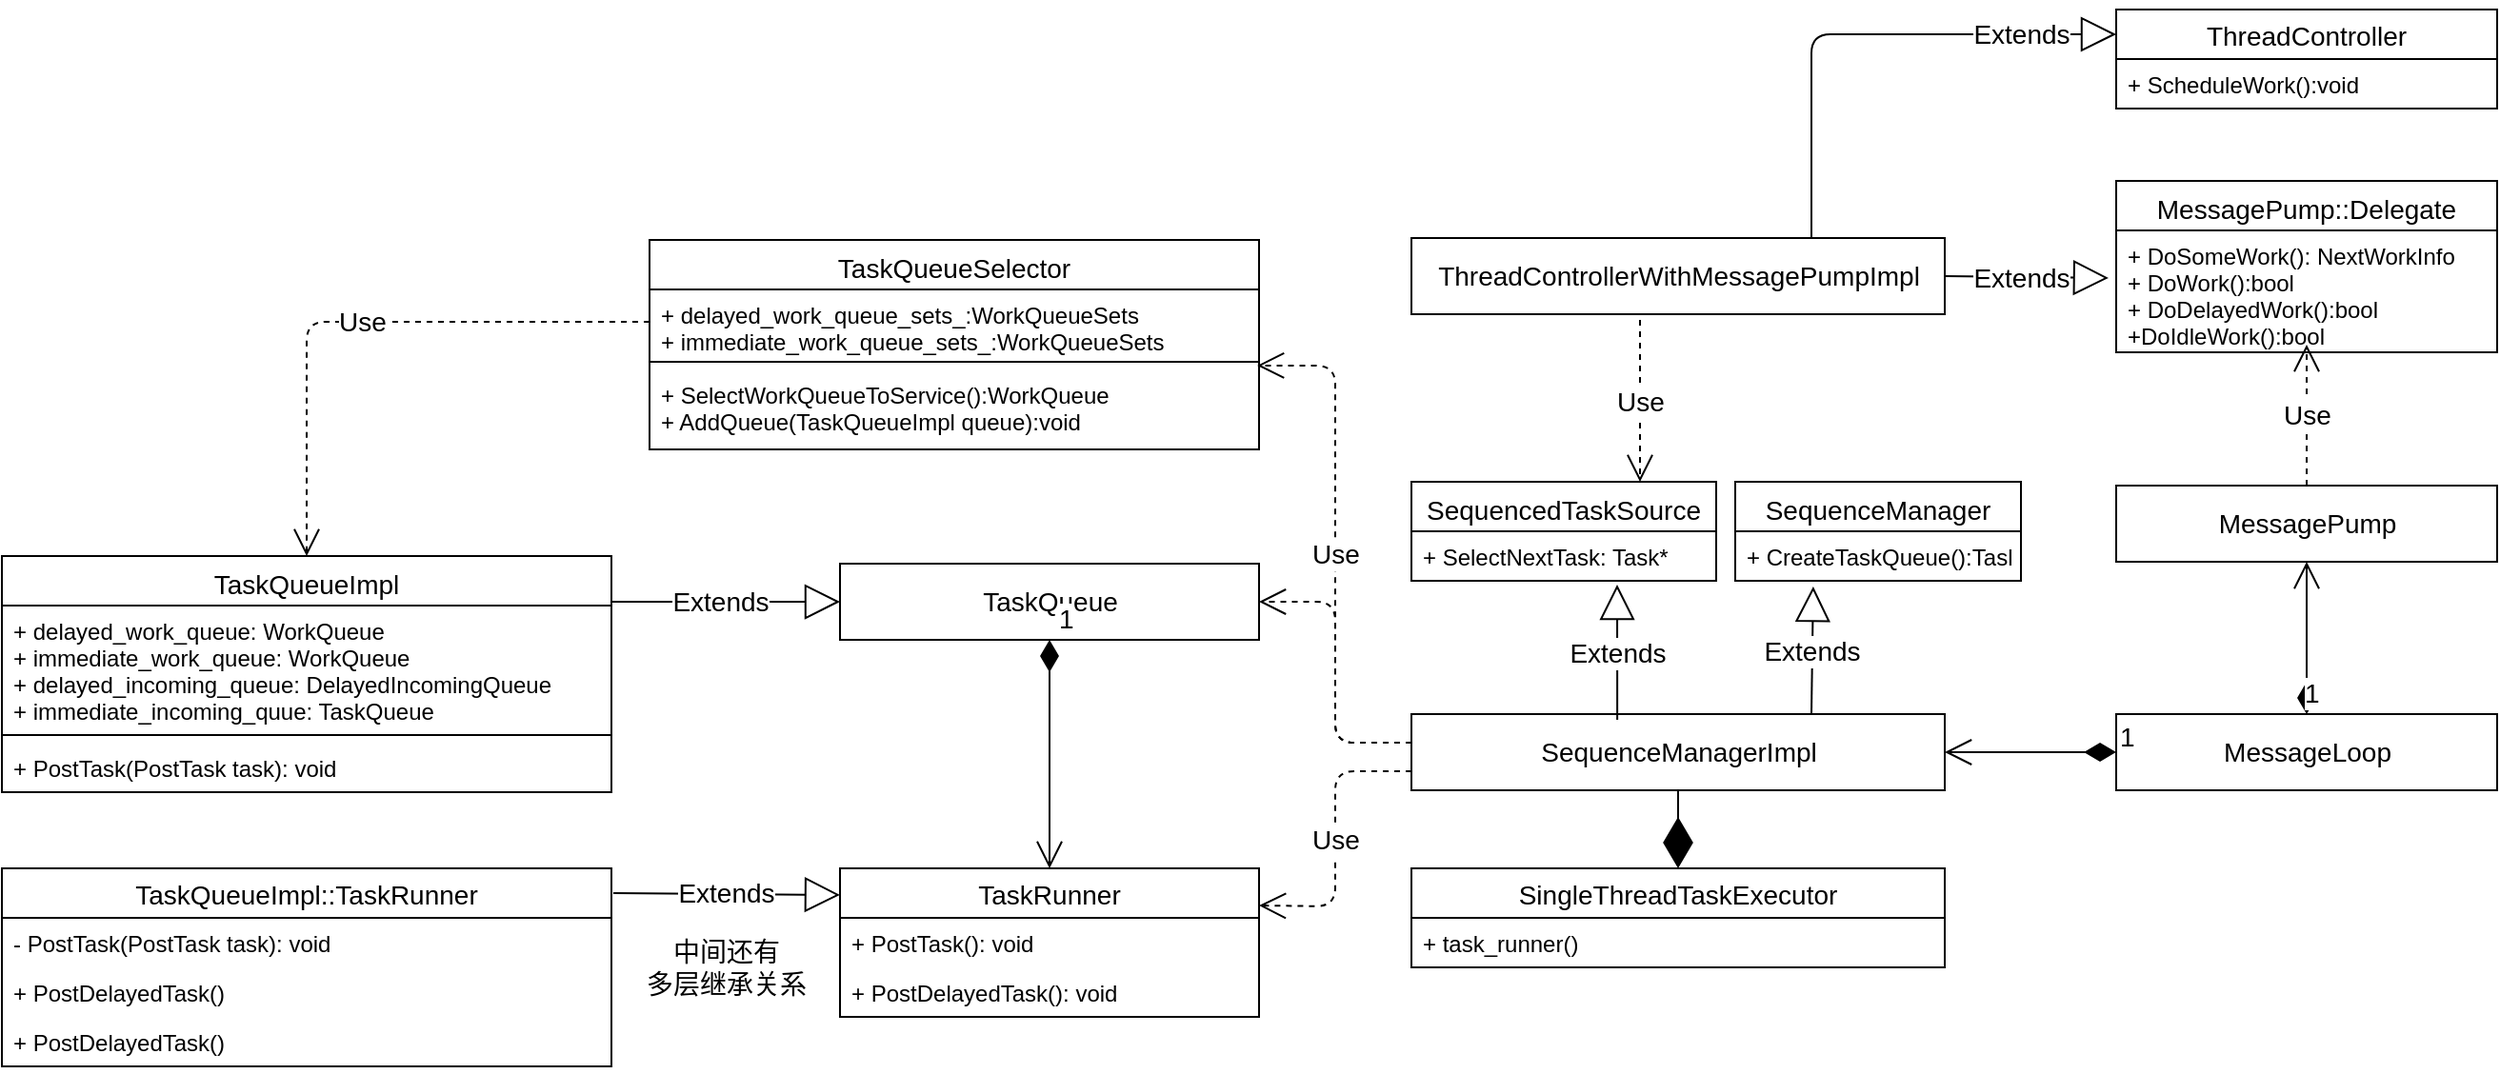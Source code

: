 <mxfile version="13.0.3" type="device"><diagram id="WaJg68ZgfdyP5Aux215n" name="Page-1"><mxGraphModel dx="2249" dy="822" grid="1" gridSize="10" guides="1" tooltips="1" connect="1" arrows="1" fold="1" page="1" pageScale="1" pageWidth="827" pageHeight="1169" math="0" shadow="0"><root><mxCell id="0"/><mxCell id="1" parent="0"/><mxCell id="PD-PVKAcCF6CtqOfBrPW-3" value="SequenceManagerImpl" style="html=1;fontSize=14;" vertex="1" parent="1"><mxGeometry x="40" y="400" width="280" height="40" as="geometry"/></mxCell><mxCell id="PD-PVKAcCF6CtqOfBrPW-4" value="MessagePump" style="html=1;fontSize=14;" vertex="1" parent="1"><mxGeometry x="410" y="280" width="200" height="40" as="geometry"/></mxCell><mxCell id="PD-PVKAcCF6CtqOfBrPW-5" value="MessageLoop" style="html=1;fontSize=14;" vertex="1" parent="1"><mxGeometry x="410" y="400" width="200" height="40" as="geometry"/></mxCell><mxCell id="PD-PVKAcCF6CtqOfBrPW-6" value="1" style="endArrow=open;html=1;endSize=12;startArrow=diamondThin;startSize=14;startFill=1;edgeStyle=orthogonalEdgeStyle;align=left;verticalAlign=bottom;fontSize=14;entryX=1;entryY=0.5;entryDx=0;entryDy=0;exitX=0;exitY=0.5;exitDx=0;exitDy=0;" edge="1" parent="1" source="PD-PVKAcCF6CtqOfBrPW-5" target="PD-PVKAcCF6CtqOfBrPW-3"><mxGeometry x="-1" y="3" relative="1" as="geometry"><mxPoint x="140" y="520" as="sourcePoint"/><mxPoint x="300" y="520" as="targetPoint"/></mxGeometry></mxCell><mxCell id="PD-PVKAcCF6CtqOfBrPW-8" value="ThreadControllerWithMessagePumpImpl" style="html=1;fontSize=14;" vertex="1" parent="1"><mxGeometry x="40" y="150" width="280" height="40" as="geometry"/></mxCell><mxCell id="PD-PVKAcCF6CtqOfBrPW-17" value="Extends" style="endArrow=block;endSize=16;endFill=0;html=1;fontSize=14;exitX=1;exitY=0.5;exitDx=0;exitDy=0;" edge="1" parent="1" source="PD-PVKAcCF6CtqOfBrPW-8"><mxGeometry x="-0.07" y="-1" width="160" relative="1" as="geometry"><mxPoint x="220" y="190" as="sourcePoint"/><mxPoint x="406" y="171" as="targetPoint"/><mxPoint as="offset"/></mxGeometry></mxCell><mxCell id="PD-PVKAcCF6CtqOfBrPW-18" value="Use" style="endArrow=open;endSize=12;dashed=1;html=1;fontSize=14;entryX=0.5;entryY=0.938;entryDx=0;entryDy=0;entryPerimeter=0;" edge="1" parent="1" target="PD-PVKAcCF6CtqOfBrPW-15"><mxGeometry width="160" relative="1" as="geometry"><mxPoint x="510" y="280" as="sourcePoint"/><mxPoint x="510" y="229" as="targetPoint"/></mxGeometry></mxCell><mxCell id="PD-PVKAcCF6CtqOfBrPW-19" value="1" style="endArrow=open;html=1;endSize=12;startArrow=diamondThin;startSize=14;startFill=1;edgeStyle=orthogonalEdgeStyle;align=left;verticalAlign=bottom;fontSize=14;exitX=0.5;exitY=0;exitDx=0;exitDy=0;entryX=0.5;entryY=1;entryDx=0;entryDy=0;" edge="1" parent="1" source="PD-PVKAcCF6CtqOfBrPW-5" target="PD-PVKAcCF6CtqOfBrPW-4"><mxGeometry x="-1" y="3" relative="1" as="geometry"><mxPoint x="380" y="520" as="sourcePoint"/><mxPoint x="540" y="520" as="targetPoint"/></mxGeometry></mxCell><mxCell id="PD-PVKAcCF6CtqOfBrPW-27" value="Use" style="endArrow=open;endSize=12;dashed=1;html=1;fontSize=14;entryX=0.75;entryY=0;entryDx=0;entryDy=0;" edge="1" parent="1" target="PD-PVKAcCF6CtqOfBrPW-72"><mxGeometry width="160" relative="1" as="geometry"><mxPoint x="160" y="193" as="sourcePoint"/><mxPoint x="350" y="510" as="targetPoint"/></mxGeometry></mxCell><mxCell id="PD-PVKAcCF6CtqOfBrPW-28" value="Extends" style="endArrow=block;endSize=16;endFill=0;html=1;fontSize=14;entryX=0.273;entryY=1.115;entryDx=0;entryDy=0;entryPerimeter=0;exitX=0.75;exitY=0;exitDx=0;exitDy=0;" edge="1" parent="1" source="PD-PVKAcCF6CtqOfBrPW-3" target="PD-PVKAcCF6CtqOfBrPW-23"><mxGeometry width="160" relative="1" as="geometry"><mxPoint x="271" y="400" as="sourcePoint"/><mxPoint x="239" y="330" as="targetPoint"/></mxGeometry></mxCell><mxCell id="PD-PVKAcCF6CtqOfBrPW-34" value="Use" style="endArrow=open;endSize=12;dashed=1;html=1;fontSize=14;entryX=0.997;entryY=1.176;entryDx=0;entryDy=0;entryPerimeter=0;" edge="1" parent="1" target="PD-PVKAcCF6CtqOfBrPW-40"><mxGeometry width="160" relative="1" as="geometry"><mxPoint x="40" y="415" as="sourcePoint"/><mxPoint x="40" y="430" as="targetPoint"/><Array as="points"><mxPoint y="415"/><mxPoint y="250"/><mxPoint y="217"/></Array></mxGeometry></mxCell><mxCell id="PD-PVKAcCF6CtqOfBrPW-51" value="Use" style="endArrow=open;endSize=12;dashed=1;html=1;fontSize=14;entryX=0.5;entryY=0;entryDx=0;entryDy=0;exitX=0;exitY=0.5;exitDx=0;exitDy=0;" edge="1" parent="1" source="PD-PVKAcCF6CtqOfBrPW-40" target="PD-PVKAcCF6CtqOfBrPW-47"><mxGeometry width="160" relative="1" as="geometry"><mxPoint x="-200" y="331" as="sourcePoint"/><mxPoint x="-170" y="341" as="targetPoint"/><Array as="points"><mxPoint x="-540" y="194"/></Array></mxGeometry></mxCell><mxCell id="PD-PVKAcCF6CtqOfBrPW-12" value="MessagePump::Delegate" style="swimlane;fontStyle=0;align=center;verticalAlign=top;childLayout=stackLayout;horizontal=1;startSize=26;horizontalStack=0;resizeParent=1;resizeParentMax=0;resizeLast=0;collapsible=1;marginBottom=0;fontSize=14;" vertex="1" parent="1"><mxGeometry x="410" y="120" width="200" height="90" as="geometry"/></mxCell><mxCell id="PD-PVKAcCF6CtqOfBrPW-15" value="+ DoSomeWork(): NextWorkInfo&#10;+ DoWork():bool&#10;+ DoDelayedWork():bool&#10;+DoIdleWork():bool" style="text;strokeColor=none;fillColor=none;align=left;verticalAlign=top;spacingLeft=4;spacingRight=4;overflow=hidden;rotatable=0;points=[[0,0.5],[1,0.5]];portConstraint=eastwest;" vertex="1" parent="PD-PVKAcCF6CtqOfBrPW-12"><mxGeometry y="26" width="200" height="64" as="geometry"/></mxCell><mxCell id="PD-PVKAcCF6CtqOfBrPW-66" value="Extends" style="endArrow=block;endSize=16;endFill=0;html=1;fontSize=14;exitX=1.003;exitY=0.125;exitDx=0;exitDy=0;exitPerimeter=0;entryX=0;entryY=0.179;entryDx=0;entryDy=0;entryPerimeter=0;" edge="1" parent="1" source="PD-PVKAcCF6CtqOfBrPW-57" target="PD-PVKAcCF6CtqOfBrPW-61"><mxGeometry width="160" relative="1" as="geometry"><mxPoint x="-890" y="301" as="sourcePoint"/><mxPoint x="-820" y="610" as="targetPoint"/></mxGeometry></mxCell><mxCell id="PD-PVKAcCF6CtqOfBrPW-67" value="中间还有&lt;br&gt;多层继承关系" style="text;html=1;resizable=0;autosize=1;align=center;verticalAlign=middle;points=[];fillColor=none;strokeColor=none;rounded=0;fontSize=14;" vertex="1" parent="1"><mxGeometry x="-370" y="513" width="100" height="40" as="geometry"/></mxCell><mxCell id="PD-PVKAcCF6CtqOfBrPW-68" value="TaskQueue" style="html=1;fontSize=14;" vertex="1" parent="1"><mxGeometry x="-260" y="321" width="220" height="40" as="geometry"/></mxCell><mxCell id="PD-PVKAcCF6CtqOfBrPW-69" value="1" style="endArrow=open;html=1;endSize=12;startArrow=diamondThin;startSize=14;startFill=1;edgeStyle=orthogonalEdgeStyle;align=left;verticalAlign=bottom;fontSize=14;exitX=0.5;exitY=1;exitDx=0;exitDy=0;" edge="1" parent="1" source="PD-PVKAcCF6CtqOfBrPW-68" target="PD-PVKAcCF6CtqOfBrPW-61"><mxGeometry x="-1" y="3" relative="1" as="geometry"><mxPoint x="820" y="341" as="sourcePoint"/><mxPoint x="730" y="341" as="targetPoint"/></mxGeometry></mxCell><mxCell id="PD-PVKAcCF6CtqOfBrPW-71" value="Extends" style="endArrow=block;endSize=16;endFill=0;html=1;fontSize=14;exitX=0.984;exitY=0.194;exitDx=0;exitDy=0;exitPerimeter=0;" edge="1" parent="1" source="PD-PVKAcCF6CtqOfBrPW-47"><mxGeometry width="160" relative="1" as="geometry"><mxPoint x="-730" y="501" as="sourcePoint"/><mxPoint x="-260" y="341" as="targetPoint"/></mxGeometry></mxCell><mxCell id="PD-PVKAcCF6CtqOfBrPW-74" value="Extends" style="endArrow=block;endSize=16;endFill=0;html=1;fontSize=14;entryX=0.675;entryY=1.077;entryDx=0;entryDy=0;entryPerimeter=0;exitX=0.386;exitY=0.075;exitDx=0;exitDy=0;exitPerimeter=0;" edge="1" parent="1" source="PD-PVKAcCF6CtqOfBrPW-3" target="PD-PVKAcCF6CtqOfBrPW-73"><mxGeometry width="160" relative="1" as="geometry"><mxPoint x="168" y="400" as="sourcePoint"/><mxPoint x="280.95" y="342.99" as="targetPoint"/></mxGeometry></mxCell><mxCell id="PD-PVKAcCF6CtqOfBrPW-78" value="" style="endArrow=open;endSize=12;dashed=1;html=1;fontSize=14;entryX=1;entryY=0.5;entryDx=0;entryDy=0;" edge="1" parent="1" target="PD-PVKAcCF6CtqOfBrPW-68"><mxGeometry width="160" relative="1" as="geometry"><mxPoint x="40" y="415" as="sourcePoint"/><mxPoint x="-41" y="339" as="targetPoint"/><Array as="points"><mxPoint y="415"/><mxPoint y="341"/></Array></mxGeometry></mxCell><mxCell id="PD-PVKAcCF6CtqOfBrPW-80" value="Use" style="endArrow=open;endSize=12;dashed=1;html=1;fontSize=14;entryX=1;entryY=0.25;entryDx=0;entryDy=0;exitX=0;exitY=0.75;exitDx=0;exitDy=0;" edge="1" parent="1" source="PD-PVKAcCF6CtqOfBrPW-3" target="PD-PVKAcCF6CtqOfBrPW-61"><mxGeometry width="160" relative="1" as="geometry"><mxPoint x="-130" y="410" as="sourcePoint"/><mxPoint x="30" y="410" as="targetPoint"/><Array as="points"><mxPoint y="430"/><mxPoint y="501"/></Array></mxGeometry></mxCell><mxCell id="PD-PVKAcCF6CtqOfBrPW-39" value="TaskQueueSelector" style="swimlane;fontStyle=0;align=center;verticalAlign=top;childLayout=stackLayout;horizontal=1;startSize=26;horizontalStack=0;resizeParent=1;resizeParentMax=0;resizeLast=0;collapsible=1;marginBottom=0;fontSize=14;" vertex="1" parent="1"><mxGeometry x="-360" y="151" width="320" height="110" as="geometry"/></mxCell><mxCell id="PD-PVKAcCF6CtqOfBrPW-40" value="+ delayed_work_queue_sets_:WorkQueueSets&#10;+ immediate_work_queue_sets_:WorkQueueSets" style="text;strokeColor=none;fillColor=none;align=left;verticalAlign=top;spacingLeft=4;spacingRight=4;overflow=hidden;rotatable=0;points=[[0,0.5],[1,0.5]];portConstraint=eastwest;" vertex="1" parent="PD-PVKAcCF6CtqOfBrPW-39"><mxGeometry y="26" width="320" height="34" as="geometry"/></mxCell><mxCell id="PD-PVKAcCF6CtqOfBrPW-41" value="" style="line;strokeWidth=1;fillColor=none;align=left;verticalAlign=middle;spacingTop=-1;spacingLeft=3;spacingRight=3;rotatable=0;labelPosition=right;points=[];portConstraint=eastwest;" vertex="1" parent="PD-PVKAcCF6CtqOfBrPW-39"><mxGeometry y="60" width="320" height="8" as="geometry"/></mxCell><mxCell id="PD-PVKAcCF6CtqOfBrPW-42" value="+ SelectWorkQueueToService():WorkQueue&#10;+ AddQueue(TaskQueueImpl queue):void" style="text;strokeColor=none;fillColor=none;align=left;verticalAlign=top;spacingLeft=4;spacingRight=4;overflow=hidden;rotatable=0;points=[[0,0.5],[1,0.5]];portConstraint=eastwest;" vertex="1" parent="PD-PVKAcCF6CtqOfBrPW-39"><mxGeometry y="68" width="320" height="42" as="geometry"/></mxCell><mxCell id="PD-PVKAcCF6CtqOfBrPW-47" value="TaskQueueImpl" style="swimlane;fontStyle=0;align=center;verticalAlign=top;childLayout=stackLayout;horizontal=1;startSize=26;horizontalStack=0;resizeParent=1;resizeParentMax=0;resizeLast=0;collapsible=1;marginBottom=0;fontSize=14;" vertex="1" parent="1"><mxGeometry x="-700" y="317" width="320" height="124" as="geometry"/></mxCell><mxCell id="PD-PVKAcCF6CtqOfBrPW-48" value="+ delayed_work_queue: WorkQueue&#10;+ immediate_work_queue: WorkQueue&#10;+ delayed_incoming_queue: DelayedIncomingQueue&#10;+ immediate_incoming_quue: TaskQueue" style="text;strokeColor=none;fillColor=none;align=left;verticalAlign=top;spacingLeft=4;spacingRight=4;overflow=hidden;rotatable=0;points=[[0,0.5],[1,0.5]];portConstraint=eastwest;" vertex="1" parent="PD-PVKAcCF6CtqOfBrPW-47"><mxGeometry y="26" width="320" height="64" as="geometry"/></mxCell><mxCell id="PD-PVKAcCF6CtqOfBrPW-49" value="" style="line;strokeWidth=1;fillColor=none;align=left;verticalAlign=middle;spacingTop=-1;spacingLeft=3;spacingRight=3;rotatable=0;labelPosition=right;points=[];portConstraint=eastwest;" vertex="1" parent="PD-PVKAcCF6CtqOfBrPW-47"><mxGeometry y="90" width="320" height="8" as="geometry"/></mxCell><mxCell id="PD-PVKAcCF6CtqOfBrPW-50" value="+ PostTask(PostTask task): void" style="text;strokeColor=none;fillColor=none;align=left;verticalAlign=top;spacingLeft=4;spacingRight=4;overflow=hidden;rotatable=0;points=[[0,0.5],[1,0.5]];portConstraint=eastwest;" vertex="1" parent="PD-PVKAcCF6CtqOfBrPW-47"><mxGeometry y="98" width="320" height="26" as="geometry"/></mxCell><mxCell id="PD-PVKAcCF6CtqOfBrPW-61" value="TaskRunner" style="swimlane;fontStyle=0;childLayout=stackLayout;horizontal=1;startSize=26;fillColor=none;horizontalStack=0;resizeParent=1;resizeParentMax=0;resizeLast=0;collapsible=1;marginBottom=0;fontSize=14;" vertex="1" parent="1"><mxGeometry x="-260" y="481" width="220" height="78" as="geometry"/></mxCell><mxCell id="PD-PVKAcCF6CtqOfBrPW-63" value="+ PostTask(): void" style="text;strokeColor=none;fillColor=none;align=left;verticalAlign=top;spacingLeft=4;spacingRight=4;overflow=hidden;rotatable=0;points=[[0,0.5],[1,0.5]];portConstraint=eastwest;" vertex="1" parent="PD-PVKAcCF6CtqOfBrPW-61"><mxGeometry y="26" width="220" height="26" as="geometry"/></mxCell><mxCell id="PD-PVKAcCF6CtqOfBrPW-64" value="+ PostDelayedTask(): void" style="text;strokeColor=none;fillColor=none;align=left;verticalAlign=top;spacingLeft=4;spacingRight=4;overflow=hidden;rotatable=0;points=[[0,0.5],[1,0.5]];portConstraint=eastwest;" vertex="1" parent="PD-PVKAcCF6CtqOfBrPW-61"><mxGeometry y="52" width="220" height="26" as="geometry"/></mxCell><mxCell id="PD-PVKAcCF6CtqOfBrPW-57" value="TaskQueueImpl::TaskRunner" style="swimlane;fontStyle=0;childLayout=stackLayout;horizontal=1;startSize=26;fillColor=none;horizontalStack=0;resizeParent=1;resizeParentMax=0;resizeLast=0;collapsible=1;marginBottom=0;fontSize=14;" vertex="1" parent="1"><mxGeometry x="-700" y="481" width="320" height="104" as="geometry"/></mxCell><mxCell id="PD-PVKAcCF6CtqOfBrPW-58" value="- PostTask(PostTask task): void" style="text;strokeColor=none;fillColor=none;align=left;verticalAlign=top;spacingLeft=4;spacingRight=4;overflow=hidden;rotatable=0;points=[[0,0.5],[1,0.5]];portConstraint=eastwest;" vertex="1" parent="PD-PVKAcCF6CtqOfBrPW-57"><mxGeometry y="26" width="320" height="26" as="geometry"/></mxCell><mxCell id="PD-PVKAcCF6CtqOfBrPW-75" value="+ PostDelayedTask()" style="text;strokeColor=none;fillColor=none;align=left;verticalAlign=top;spacingLeft=4;spacingRight=4;overflow=hidden;rotatable=0;points=[[0,0.5],[1,0.5]];portConstraint=eastwest;" vertex="1" parent="PD-PVKAcCF6CtqOfBrPW-57"><mxGeometry y="52" width="320" height="26" as="geometry"/></mxCell><mxCell id="PD-PVKAcCF6CtqOfBrPW-59" value="+ PostDelayedTask()" style="text;strokeColor=none;fillColor=none;align=left;verticalAlign=top;spacingLeft=4;spacingRight=4;overflow=hidden;rotatable=0;points=[[0,0.5],[1,0.5]];portConstraint=eastwest;" vertex="1" parent="PD-PVKAcCF6CtqOfBrPW-57"><mxGeometry y="78" width="320" height="26" as="geometry"/></mxCell><mxCell id="PD-PVKAcCF6CtqOfBrPW-72" value="SequencedTaskSource" style="swimlane;fontStyle=0;align=center;verticalAlign=top;childLayout=stackLayout;horizontal=1;startSize=26;horizontalStack=0;resizeParent=1;resizeParentMax=0;resizeLast=0;collapsible=1;marginBottom=0;fontSize=14;" vertex="1" parent="1"><mxGeometry x="40" y="278" width="160" height="52" as="geometry"/></mxCell><mxCell id="PD-PVKAcCF6CtqOfBrPW-73" value="+ SelectNextTask: Task*" style="text;strokeColor=none;fillColor=none;align=left;verticalAlign=top;spacingLeft=4;spacingRight=4;overflow=hidden;rotatable=0;points=[[0,0.5],[1,0.5]];portConstraint=eastwest;" vertex="1" parent="PD-PVKAcCF6CtqOfBrPW-72"><mxGeometry y="26" width="160" height="26" as="geometry"/></mxCell><mxCell id="PD-PVKAcCF6CtqOfBrPW-20" value="SequenceManager" style="swimlane;fontStyle=0;align=center;verticalAlign=top;childLayout=stackLayout;horizontal=1;startSize=26;horizontalStack=0;resizeParent=1;resizeParentMax=0;resizeLast=0;collapsible=1;marginBottom=0;fontSize=14;" vertex="1" parent="1"><mxGeometry x="210" y="278" width="150" height="52" as="geometry"/></mxCell><mxCell id="PD-PVKAcCF6CtqOfBrPW-23" value="+ CreateTaskQueue():TaskQueue" style="text;strokeColor=none;fillColor=none;align=left;verticalAlign=top;spacingLeft=4;spacingRight=4;overflow=hidden;rotatable=0;points=[[0,0.5],[1,0.5]];portConstraint=eastwest;" vertex="1" parent="PD-PVKAcCF6CtqOfBrPW-20"><mxGeometry y="26" width="150" height="26" as="geometry"/></mxCell><mxCell id="PD-PVKAcCF6CtqOfBrPW-88" value="Extends" style="endArrow=block;endSize=16;endFill=0;html=1;fontSize=14;entryX=0;entryY=0.25;entryDx=0;entryDy=0;exitX=0.75;exitY=0;exitDx=0;exitDy=0;" edge="1" parent="1" source="PD-PVKAcCF6CtqOfBrPW-8" target="PD-PVKAcCF6CtqOfBrPW-82"><mxGeometry x="0.625" width="160" relative="1" as="geometry"><mxPoint x="-130" y="210" as="sourcePoint"/><mxPoint x="30" y="210" as="targetPoint"/><Array as="points"><mxPoint x="250" y="43"/></Array><mxPoint as="offset"/></mxGeometry></mxCell><mxCell id="PD-PVKAcCF6CtqOfBrPW-82" value="ThreadController" style="swimlane;fontStyle=0;childLayout=stackLayout;horizontal=1;startSize=26;fillColor=none;horizontalStack=0;resizeParent=1;resizeParentMax=0;resizeLast=0;collapsible=1;marginBottom=0;fontSize=14;" vertex="1" parent="1"><mxGeometry x="410" y="30" width="200" height="52" as="geometry"/></mxCell><mxCell id="PD-PVKAcCF6CtqOfBrPW-84" value="+ ScheduleWork():void" style="text;strokeColor=none;fillColor=none;align=left;verticalAlign=top;spacingLeft=4;spacingRight=4;overflow=hidden;rotatable=0;points=[[0,0.5],[1,0.5]];portConstraint=eastwest;" vertex="1" parent="PD-PVKAcCF6CtqOfBrPW-82"><mxGeometry y="26" width="200" height="26" as="geometry"/></mxCell><mxCell id="PD-PVKAcCF6CtqOfBrPW-89" value="SingleThreadTaskExecutor" style="swimlane;fontStyle=0;childLayout=stackLayout;horizontal=1;startSize=26;fillColor=none;horizontalStack=0;resizeParent=1;resizeParentMax=0;resizeLast=0;collapsible=1;marginBottom=0;fontSize=14;" vertex="1" parent="1"><mxGeometry x="40" y="481" width="280" height="52" as="geometry"/></mxCell><mxCell id="PD-PVKAcCF6CtqOfBrPW-90" value="+ task_runner()" style="text;strokeColor=none;fillColor=none;align=left;verticalAlign=top;spacingLeft=4;spacingRight=4;overflow=hidden;rotatable=0;points=[[0,0.5],[1,0.5]];portConstraint=eastwest;" vertex="1" parent="PD-PVKAcCF6CtqOfBrPW-89"><mxGeometry y="26" width="280" height="26" as="geometry"/></mxCell><mxCell id="PD-PVKAcCF6CtqOfBrPW-95" value="" style="endArrow=diamondThin;endFill=1;endSize=24;html=1;fontSize=14;entryX=0.5;entryY=0;entryDx=0;entryDy=0;exitX=0.5;exitY=1;exitDx=0;exitDy=0;" edge="1" parent="1" source="PD-PVKAcCF6CtqOfBrPW-3" target="PD-PVKAcCF6CtqOfBrPW-89"><mxGeometry width="160" relative="1" as="geometry"><mxPoint x="-130" y="410" as="sourcePoint"/><mxPoint x="30" y="410" as="targetPoint"/></mxGeometry></mxCell></root></mxGraphModel></diagram></mxfile>